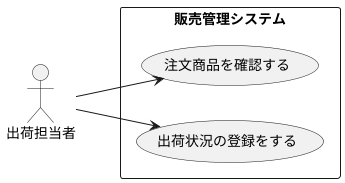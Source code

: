 @startuml 盛岡商事 演習2-5
left to right direction

actor 出荷担当者 as syuka

rectangle 販売管理システム {
    usecase 注文商品を確認する as K
    usecase 出荷状況の登録をする as T
}
  syuka --> K
  syuka --> T
@enduml